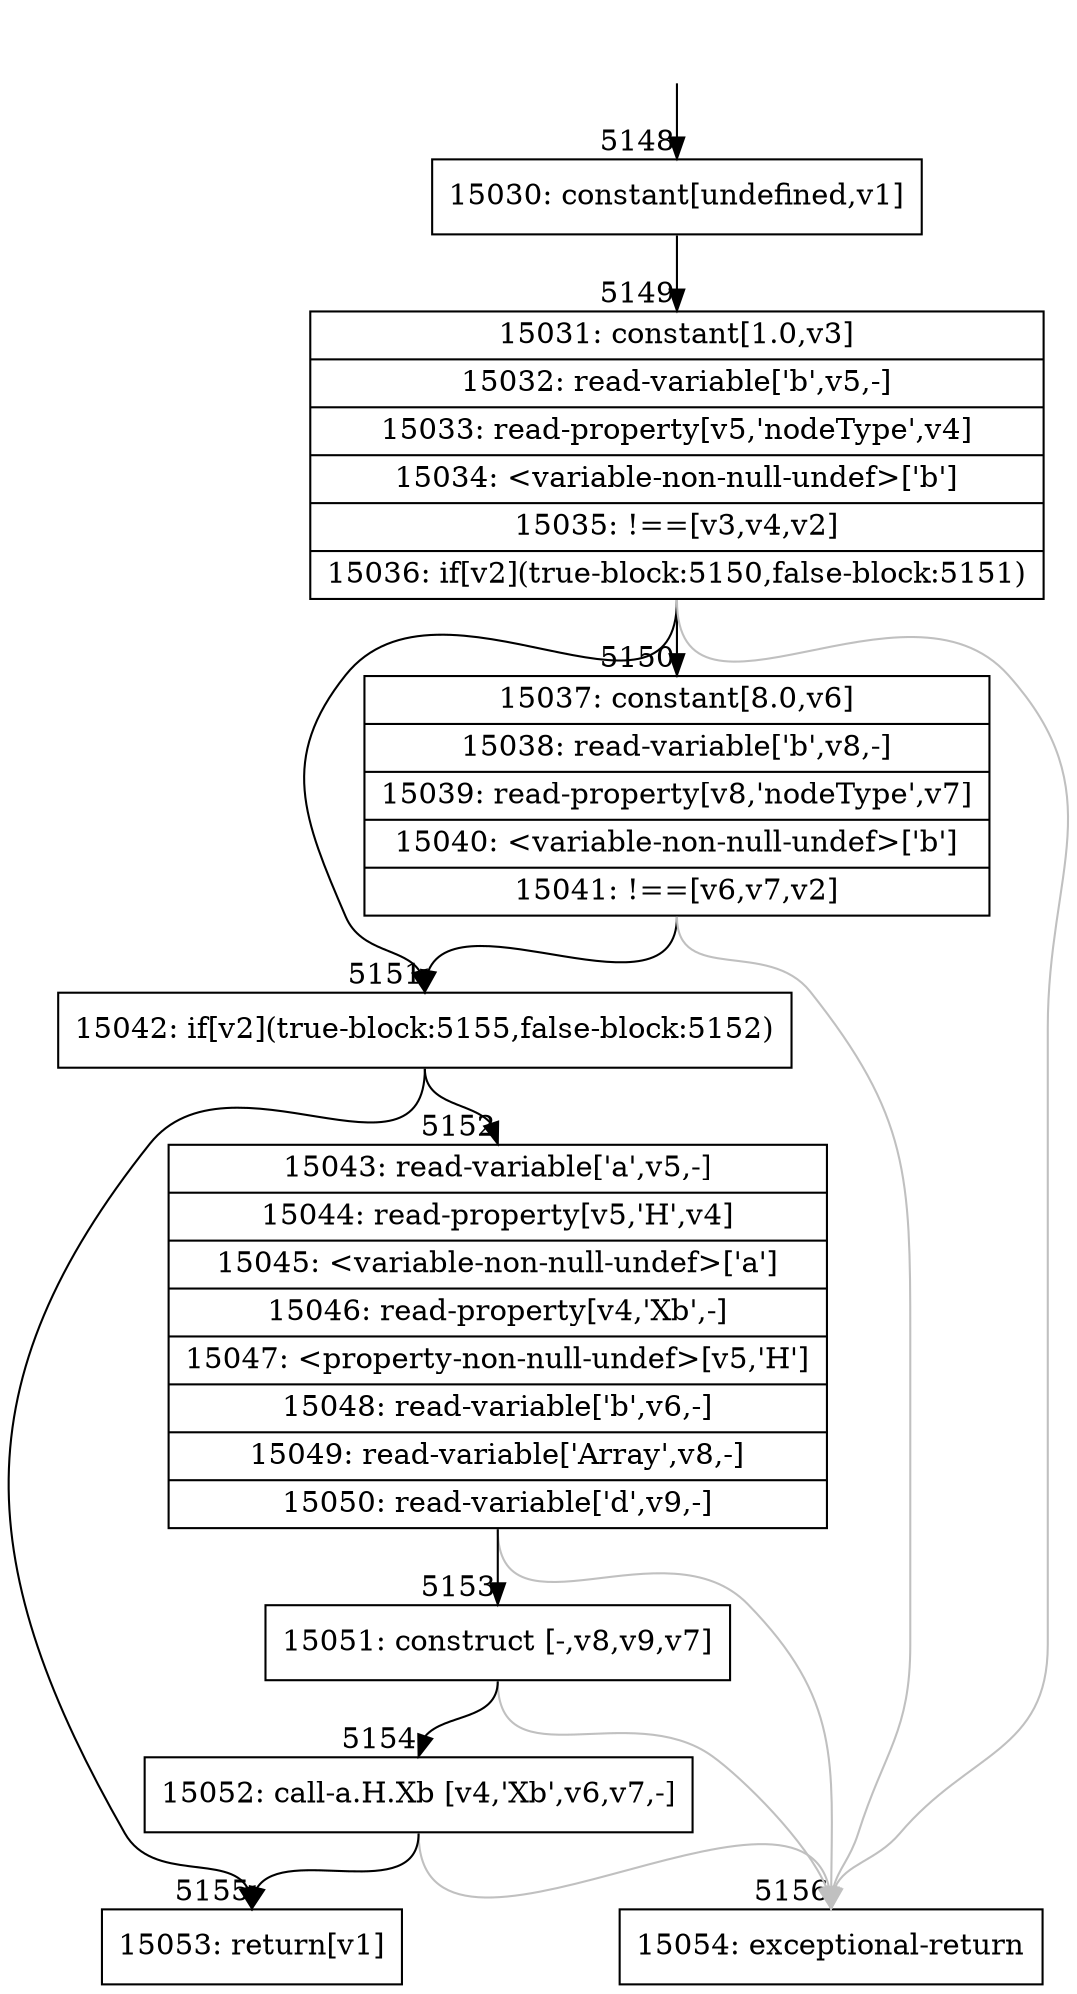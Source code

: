 digraph {
rankdir="TD"
BB_entry435[shape=none,label=""];
BB_entry435 -> BB5148 [tailport=s, headport=n, headlabel="    5148"]
BB5148 [shape=record label="{15030: constant[undefined,v1]}" ] 
BB5148 -> BB5149 [tailport=s, headport=n, headlabel="      5149"]
BB5149 [shape=record label="{15031: constant[1.0,v3]|15032: read-variable['b',v5,-]|15033: read-property[v5,'nodeType',v4]|15034: \<variable-non-null-undef\>['b']|15035: !==[v3,v4,v2]|15036: if[v2](true-block:5150,false-block:5151)}" ] 
BB5149 -> BB5151 [tailport=s, headport=n, headlabel="      5151"]
BB5149 -> BB5150 [tailport=s, headport=n, headlabel="      5150"]
BB5149 -> BB5156 [tailport=s, headport=n, color=gray, headlabel="      5156"]
BB5150 [shape=record label="{15037: constant[8.0,v6]|15038: read-variable['b',v8,-]|15039: read-property[v8,'nodeType',v7]|15040: \<variable-non-null-undef\>['b']|15041: !==[v6,v7,v2]}" ] 
BB5150 -> BB5151 [tailport=s, headport=n]
BB5150 -> BB5156 [tailport=s, headport=n, color=gray]
BB5151 [shape=record label="{15042: if[v2](true-block:5155,false-block:5152)}" ] 
BB5151 -> BB5155 [tailport=s, headport=n, headlabel="      5155"]
BB5151 -> BB5152 [tailport=s, headport=n, headlabel="      5152"]
BB5152 [shape=record label="{15043: read-variable['a',v5,-]|15044: read-property[v5,'H',v4]|15045: \<variable-non-null-undef\>['a']|15046: read-property[v4,'Xb',-]|15047: \<property-non-null-undef\>[v5,'H']|15048: read-variable['b',v6,-]|15049: read-variable['Array',v8,-]|15050: read-variable['d',v9,-]}" ] 
BB5152 -> BB5153 [tailport=s, headport=n, headlabel="      5153"]
BB5152 -> BB5156 [tailport=s, headport=n, color=gray]
BB5153 [shape=record label="{15051: construct [-,v8,v9,v7]}" ] 
BB5153 -> BB5154 [tailport=s, headport=n, headlabel="      5154"]
BB5153 -> BB5156 [tailport=s, headport=n, color=gray]
BB5154 [shape=record label="{15052: call-a.H.Xb [v4,'Xb',v6,v7,-]}" ] 
BB5154 -> BB5155 [tailport=s, headport=n]
BB5154 -> BB5156 [tailport=s, headport=n, color=gray]
BB5155 [shape=record label="{15053: return[v1]}" ] 
BB5156 [shape=record label="{15054: exceptional-return}" ] 
}

